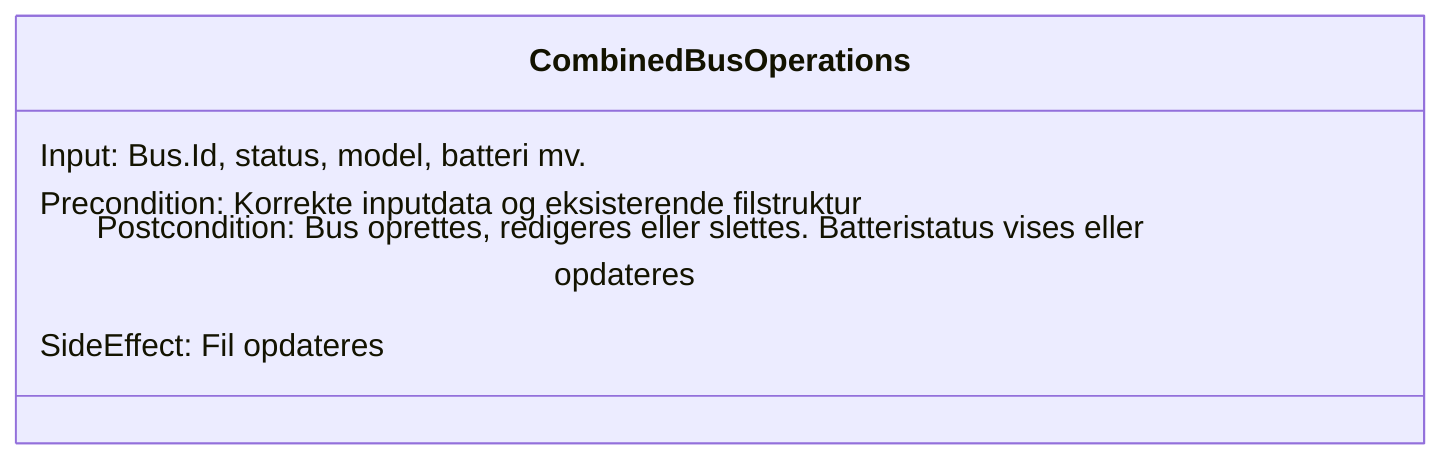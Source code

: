 %% Operation Contract - CombinedOperations()
classDiagram
    class CombinedBusOperations {
        Input: Bus.Id, status, model, batteri mv.
        Precondition: Korrekte inputdata og eksisterende filstruktur
        Postcondition: Bus oprettes, redigeres eller slettes. Batteristatus vises eller opdateres
        SideEffect: Fil opdateres
    }